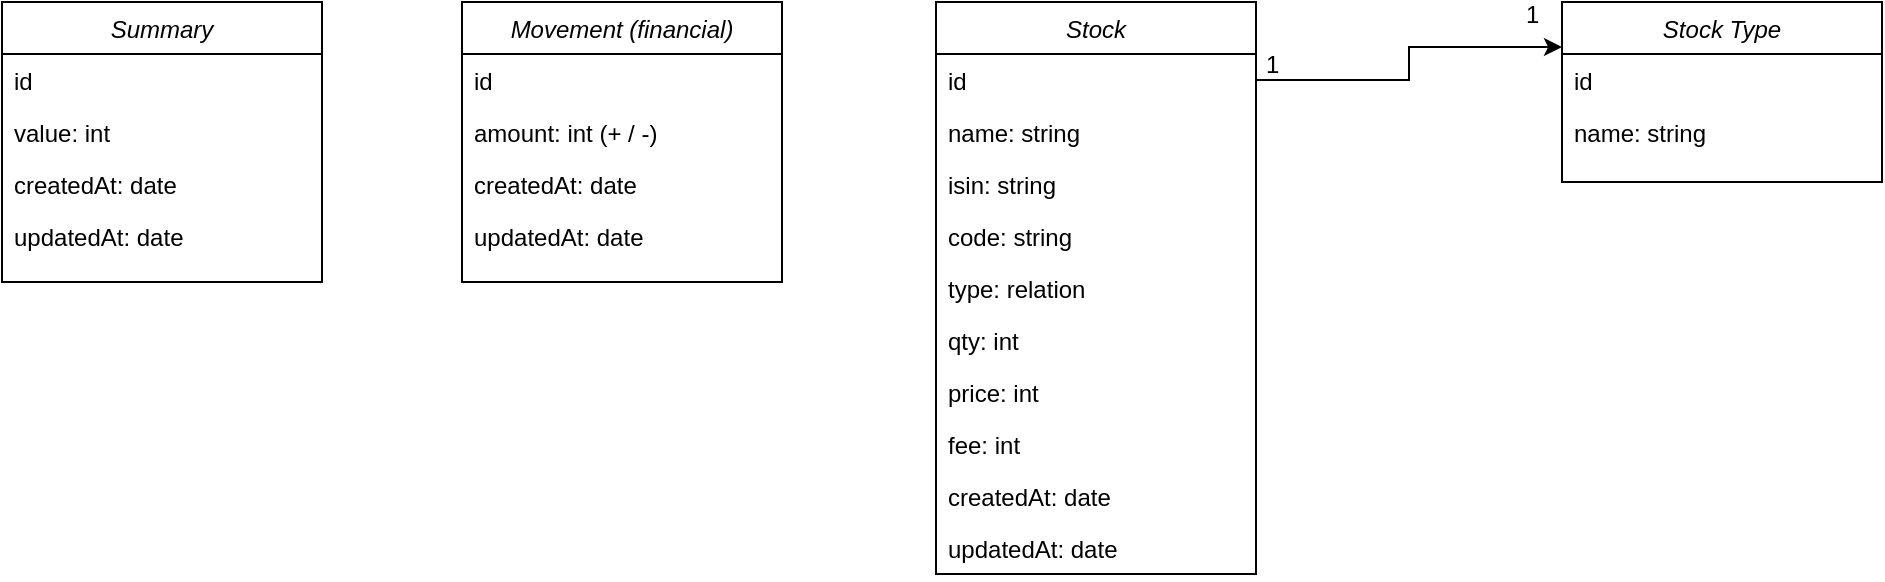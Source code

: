 <mxfile>
    <diagram id="C5RBs43oDa-KdzZeNtuy" name="Page-1">
        <mxGraphModel dx="733" dy="730" grid="1" gridSize="10" guides="1" tooltips="1" connect="1" arrows="1" fold="1" page="1" pageScale="1" pageWidth="827" pageHeight="1169" math="0" shadow="0">
            <root>
                <mxCell id="WIyWlLk6GJQsqaUBKTNV-0"/>
                <mxCell id="WIyWlLk6GJQsqaUBKTNV-1" parent="WIyWlLk6GJQsqaUBKTNV-0"/>
                <mxCell id="mvoTX4V7nqbFKOvAeYUd-0" value="Summary" style="swimlane;fontStyle=2;align=center;verticalAlign=top;childLayout=stackLayout;horizontal=1;startSize=26;horizontalStack=0;resizeParent=1;resizeLast=0;collapsible=1;marginBottom=0;rounded=0;shadow=0;strokeWidth=1;" parent="WIyWlLk6GJQsqaUBKTNV-1" vertex="1">
                    <mxGeometry x="200" y="430" width="160" height="140" as="geometry">
                        <mxRectangle x="230" y="140" width="160" height="26" as="alternateBounds"/>
                    </mxGeometry>
                </mxCell>
                <mxCell id="mvoTX4V7nqbFKOvAeYUd-1" value="id" style="text;align=left;verticalAlign=top;spacingLeft=4;spacingRight=4;overflow=hidden;rotatable=0;points=[[0,0.5],[1,0.5]];portConstraint=eastwest;" parent="mvoTX4V7nqbFKOvAeYUd-0" vertex="1">
                    <mxGeometry y="26" width="160" height="26" as="geometry"/>
                </mxCell>
                <mxCell id="mvoTX4V7nqbFKOvAeYUd-3" value="value: int" style="text;align=left;verticalAlign=top;spacingLeft=4;spacingRight=4;overflow=hidden;rotatable=0;points=[[0,0.5],[1,0.5]];portConstraint=eastwest;rounded=0;shadow=0;html=0;" parent="mvoTX4V7nqbFKOvAeYUd-0" vertex="1">
                    <mxGeometry y="52" width="160" height="26" as="geometry"/>
                </mxCell>
                <mxCell id="mvoTX4V7nqbFKOvAeYUd-11" value="createdAt: date" style="text;align=left;verticalAlign=top;spacingLeft=4;spacingRight=4;overflow=hidden;rotatable=0;points=[[0,0.5],[1,0.5]];portConstraint=eastwest;rounded=0;shadow=0;html=0;" parent="mvoTX4V7nqbFKOvAeYUd-0" vertex="1">
                    <mxGeometry y="78" width="160" height="26" as="geometry"/>
                </mxCell>
                <mxCell id="mvoTX4V7nqbFKOvAeYUd-12" value="updatedAt: date" style="text;align=left;verticalAlign=top;spacingLeft=4;spacingRight=4;overflow=hidden;rotatable=0;points=[[0,0.5],[1,0.5]];portConstraint=eastwest;rounded=0;shadow=0;html=0;" parent="mvoTX4V7nqbFKOvAeYUd-0" vertex="1">
                    <mxGeometry y="104" width="160" height="26" as="geometry"/>
                </mxCell>
                <mxCell id="mvoTX4V7nqbFKOvAeYUd-6" value="Movement (financial)" style="swimlane;fontStyle=2;align=center;verticalAlign=top;childLayout=stackLayout;horizontal=1;startSize=26;horizontalStack=0;resizeParent=1;resizeLast=0;collapsible=1;marginBottom=0;rounded=0;shadow=0;strokeWidth=1;" parent="WIyWlLk6GJQsqaUBKTNV-1" vertex="1">
                    <mxGeometry x="430" y="430" width="160" height="140" as="geometry">
                        <mxRectangle x="230" y="140" width="160" height="26" as="alternateBounds"/>
                    </mxGeometry>
                </mxCell>
                <mxCell id="mvoTX4V7nqbFKOvAeYUd-7" value="id" style="text;align=left;verticalAlign=top;spacingLeft=4;spacingRight=4;overflow=hidden;rotatable=0;points=[[0,0.5],[1,0.5]];portConstraint=eastwest;" parent="mvoTX4V7nqbFKOvAeYUd-6" vertex="1">
                    <mxGeometry y="26" width="160" height="26" as="geometry"/>
                </mxCell>
                <mxCell id="mvoTX4V7nqbFKOvAeYUd-8" value="amount: int (+ / -)" style="text;align=left;verticalAlign=top;spacingLeft=4;spacingRight=4;overflow=hidden;rotatable=0;points=[[0,0.5],[1,0.5]];portConstraint=eastwest;rounded=0;shadow=0;html=0;" parent="mvoTX4V7nqbFKOvAeYUd-6" vertex="1">
                    <mxGeometry y="52" width="160" height="26" as="geometry"/>
                </mxCell>
                <mxCell id="mvoTX4V7nqbFKOvAeYUd-10" value="createdAt: date" style="text;align=left;verticalAlign=top;spacingLeft=4;spacingRight=4;overflow=hidden;rotatable=0;points=[[0,0.5],[1,0.5]];portConstraint=eastwest;rounded=0;shadow=0;html=0;" parent="mvoTX4V7nqbFKOvAeYUd-6" vertex="1">
                    <mxGeometry y="78" width="160" height="26" as="geometry"/>
                </mxCell>
                <mxCell id="pf6f9cD-OFP5H5Cz7i9o-34" value="updatedAt: date" style="text;align=left;verticalAlign=top;spacingLeft=4;spacingRight=4;overflow=hidden;rotatable=0;points=[[0,0.5],[1,0.5]];portConstraint=eastwest;rounded=0;shadow=0;html=0;" parent="mvoTX4V7nqbFKOvAeYUd-6" vertex="1">
                    <mxGeometry y="104" width="160" height="26" as="geometry"/>
                </mxCell>
                <mxCell id="pf6f9cD-OFP5H5Cz7i9o-0" value="Stock" style="swimlane;fontStyle=2;align=center;verticalAlign=top;childLayout=stackLayout;horizontal=1;startSize=26;horizontalStack=0;resizeParent=1;resizeLast=0;collapsible=1;marginBottom=0;rounded=0;shadow=0;strokeWidth=1;" parent="WIyWlLk6GJQsqaUBKTNV-1" vertex="1">
                    <mxGeometry x="667" y="430" width="160" height="286" as="geometry">
                        <mxRectangle x="230" y="140" width="160" height="26" as="alternateBounds"/>
                    </mxGeometry>
                </mxCell>
                <mxCell id="pf6f9cD-OFP5H5Cz7i9o-1" value="id" style="text;align=left;verticalAlign=top;spacingLeft=4;spacingRight=4;overflow=hidden;rotatable=0;points=[[0,0.5],[1,0.5]];portConstraint=eastwest;" parent="pf6f9cD-OFP5H5Cz7i9o-0" vertex="1">
                    <mxGeometry y="26" width="160" height="26" as="geometry"/>
                </mxCell>
                <mxCell id="pf6f9cD-OFP5H5Cz7i9o-2" value="name: string" style="text;align=left;verticalAlign=top;spacingLeft=4;spacingRight=4;overflow=hidden;rotatable=0;points=[[0,0.5],[1,0.5]];portConstraint=eastwest;rounded=0;shadow=0;html=0;" parent="pf6f9cD-OFP5H5Cz7i9o-0" vertex="1">
                    <mxGeometry y="52" width="160" height="26" as="geometry"/>
                </mxCell>
                <mxCell id="pf6f9cD-OFP5H5Cz7i9o-3" value="isin: string" style="text;align=left;verticalAlign=top;spacingLeft=4;spacingRight=4;overflow=hidden;rotatable=0;points=[[0,0.5],[1,0.5]];portConstraint=eastwest;rounded=0;shadow=0;html=0;" parent="pf6f9cD-OFP5H5Cz7i9o-0" vertex="1">
                    <mxGeometry y="78" width="160" height="26" as="geometry"/>
                </mxCell>
                <mxCell id="pf6f9cD-OFP5H5Cz7i9o-5" value="code: string" style="text;align=left;verticalAlign=top;spacingLeft=4;spacingRight=4;overflow=hidden;rotatable=0;points=[[0,0.5],[1,0.5]];portConstraint=eastwest;rounded=0;shadow=0;html=0;" parent="pf6f9cD-OFP5H5Cz7i9o-0" vertex="1">
                    <mxGeometry y="104" width="160" height="26" as="geometry"/>
                </mxCell>
                <mxCell id="pf6f9cD-OFP5H5Cz7i9o-4" value="type: relation" style="text;align=left;verticalAlign=top;spacingLeft=4;spacingRight=4;overflow=hidden;rotatable=0;points=[[0,0.5],[1,0.5]];portConstraint=eastwest;rounded=0;shadow=0;html=0;" parent="pf6f9cD-OFP5H5Cz7i9o-0" vertex="1">
                    <mxGeometry y="130" width="160" height="26" as="geometry"/>
                </mxCell>
                <mxCell id="pf6f9cD-OFP5H5Cz7i9o-13" value="qty: int" style="text;align=left;verticalAlign=top;spacingLeft=4;spacingRight=4;overflow=hidden;rotatable=0;points=[[0,0.5],[1,0.5]];portConstraint=eastwest;rounded=0;shadow=0;html=0;" parent="pf6f9cD-OFP5H5Cz7i9o-0" vertex="1">
                    <mxGeometry y="156" width="160" height="26" as="geometry"/>
                </mxCell>
                <mxCell id="pf6f9cD-OFP5H5Cz7i9o-14" value="price: int" style="text;align=left;verticalAlign=top;spacingLeft=4;spacingRight=4;overflow=hidden;rotatable=0;points=[[0,0.5],[1,0.5]];portConstraint=eastwest;rounded=0;shadow=0;html=0;" parent="pf6f9cD-OFP5H5Cz7i9o-0" vertex="1">
                    <mxGeometry y="182" width="160" height="26" as="geometry"/>
                </mxCell>
                <mxCell id="pf6f9cD-OFP5H5Cz7i9o-15" value="fee: int" style="text;align=left;verticalAlign=top;spacingLeft=4;spacingRight=4;overflow=hidden;rotatable=0;points=[[0,0.5],[1,0.5]];portConstraint=eastwest;rounded=0;shadow=0;html=0;" parent="pf6f9cD-OFP5H5Cz7i9o-0" vertex="1">
                    <mxGeometry y="208" width="160" height="26" as="geometry"/>
                </mxCell>
                <mxCell id="pf6f9cD-OFP5H5Cz7i9o-16" value="createdAt: date" style="text;align=left;verticalAlign=top;spacingLeft=4;spacingRight=4;overflow=hidden;rotatable=0;points=[[0,0.5],[1,0.5]];portConstraint=eastwest;rounded=0;shadow=0;html=0;" parent="pf6f9cD-OFP5H5Cz7i9o-0" vertex="1">
                    <mxGeometry y="234" width="160" height="26" as="geometry"/>
                </mxCell>
                <mxCell id="pf6f9cD-OFP5H5Cz7i9o-32" value="updatedAt: date" style="text;align=left;verticalAlign=top;spacingLeft=4;spacingRight=4;overflow=hidden;rotatable=0;points=[[0,0.5],[1,0.5]];portConstraint=eastwest;rounded=0;shadow=0;html=0;" parent="pf6f9cD-OFP5H5Cz7i9o-0" vertex="1">
                    <mxGeometry y="260" width="160" height="26" as="geometry"/>
                </mxCell>
                <mxCell id="pf6f9cD-OFP5H5Cz7i9o-17" value="Stock Type" style="swimlane;fontStyle=2;align=center;verticalAlign=top;childLayout=stackLayout;horizontal=1;startSize=26;horizontalStack=0;resizeParent=1;resizeLast=0;collapsible=1;marginBottom=0;rounded=0;shadow=0;strokeWidth=1;" parent="WIyWlLk6GJQsqaUBKTNV-1" vertex="1">
                    <mxGeometry x="980" y="430" width="160" height="90" as="geometry">
                        <mxRectangle x="230" y="140" width="160" height="26" as="alternateBounds"/>
                    </mxGeometry>
                </mxCell>
                <mxCell id="pf6f9cD-OFP5H5Cz7i9o-18" value="id" style="text;align=left;verticalAlign=top;spacingLeft=4;spacingRight=4;overflow=hidden;rotatable=0;points=[[0,0.5],[1,0.5]];portConstraint=eastwest;" parent="pf6f9cD-OFP5H5Cz7i9o-17" vertex="1">
                    <mxGeometry y="26" width="160" height="26" as="geometry"/>
                </mxCell>
                <mxCell id="pf6f9cD-OFP5H5Cz7i9o-19" value="name: string" style="text;align=left;verticalAlign=top;spacingLeft=4;spacingRight=4;overflow=hidden;rotatable=0;points=[[0,0.5],[1,0.5]];portConstraint=eastwest;rounded=0;shadow=0;html=0;" parent="pf6f9cD-OFP5H5Cz7i9o-17" vertex="1">
                    <mxGeometry y="52" width="160" height="26" as="geometry"/>
                </mxCell>
                <mxCell id="pf6f9cD-OFP5H5Cz7i9o-28" style="edgeStyle=orthogonalEdgeStyle;rounded=0;orthogonalLoop=1;jettySize=auto;html=1;exitX=1;exitY=0.5;exitDx=0;exitDy=0;entryX=0;entryY=0.25;entryDx=0;entryDy=0;" parent="WIyWlLk6GJQsqaUBKTNV-1" source="pf6f9cD-OFP5H5Cz7i9o-1" target="pf6f9cD-OFP5H5Cz7i9o-17" edge="1">
                    <mxGeometry relative="1" as="geometry">
                        <mxPoint x="930" y="469" as="targetPoint"/>
                    </mxGeometry>
                </mxCell>
                <mxCell id="pf6f9cD-OFP5H5Cz7i9o-30" value="1" style="resizable=0;align=left;verticalAlign=bottom;labelBackgroundColor=none;fontSize=12;" parent="WIyWlLk6GJQsqaUBKTNV-1" connectable="0" vertex="1">
                    <mxGeometry x="830" y="470" as="geometry"/>
                </mxCell>
                <mxCell id="pf6f9cD-OFP5H5Cz7i9o-31" value="1" style="resizable=0;align=left;verticalAlign=bottom;labelBackgroundColor=none;fontSize=12;" parent="WIyWlLk6GJQsqaUBKTNV-1" connectable="0" vertex="1">
                    <mxGeometry x="960" y="445" as="geometry"/>
                </mxCell>
            </root>
        </mxGraphModel>
    </diagram>
</mxfile>